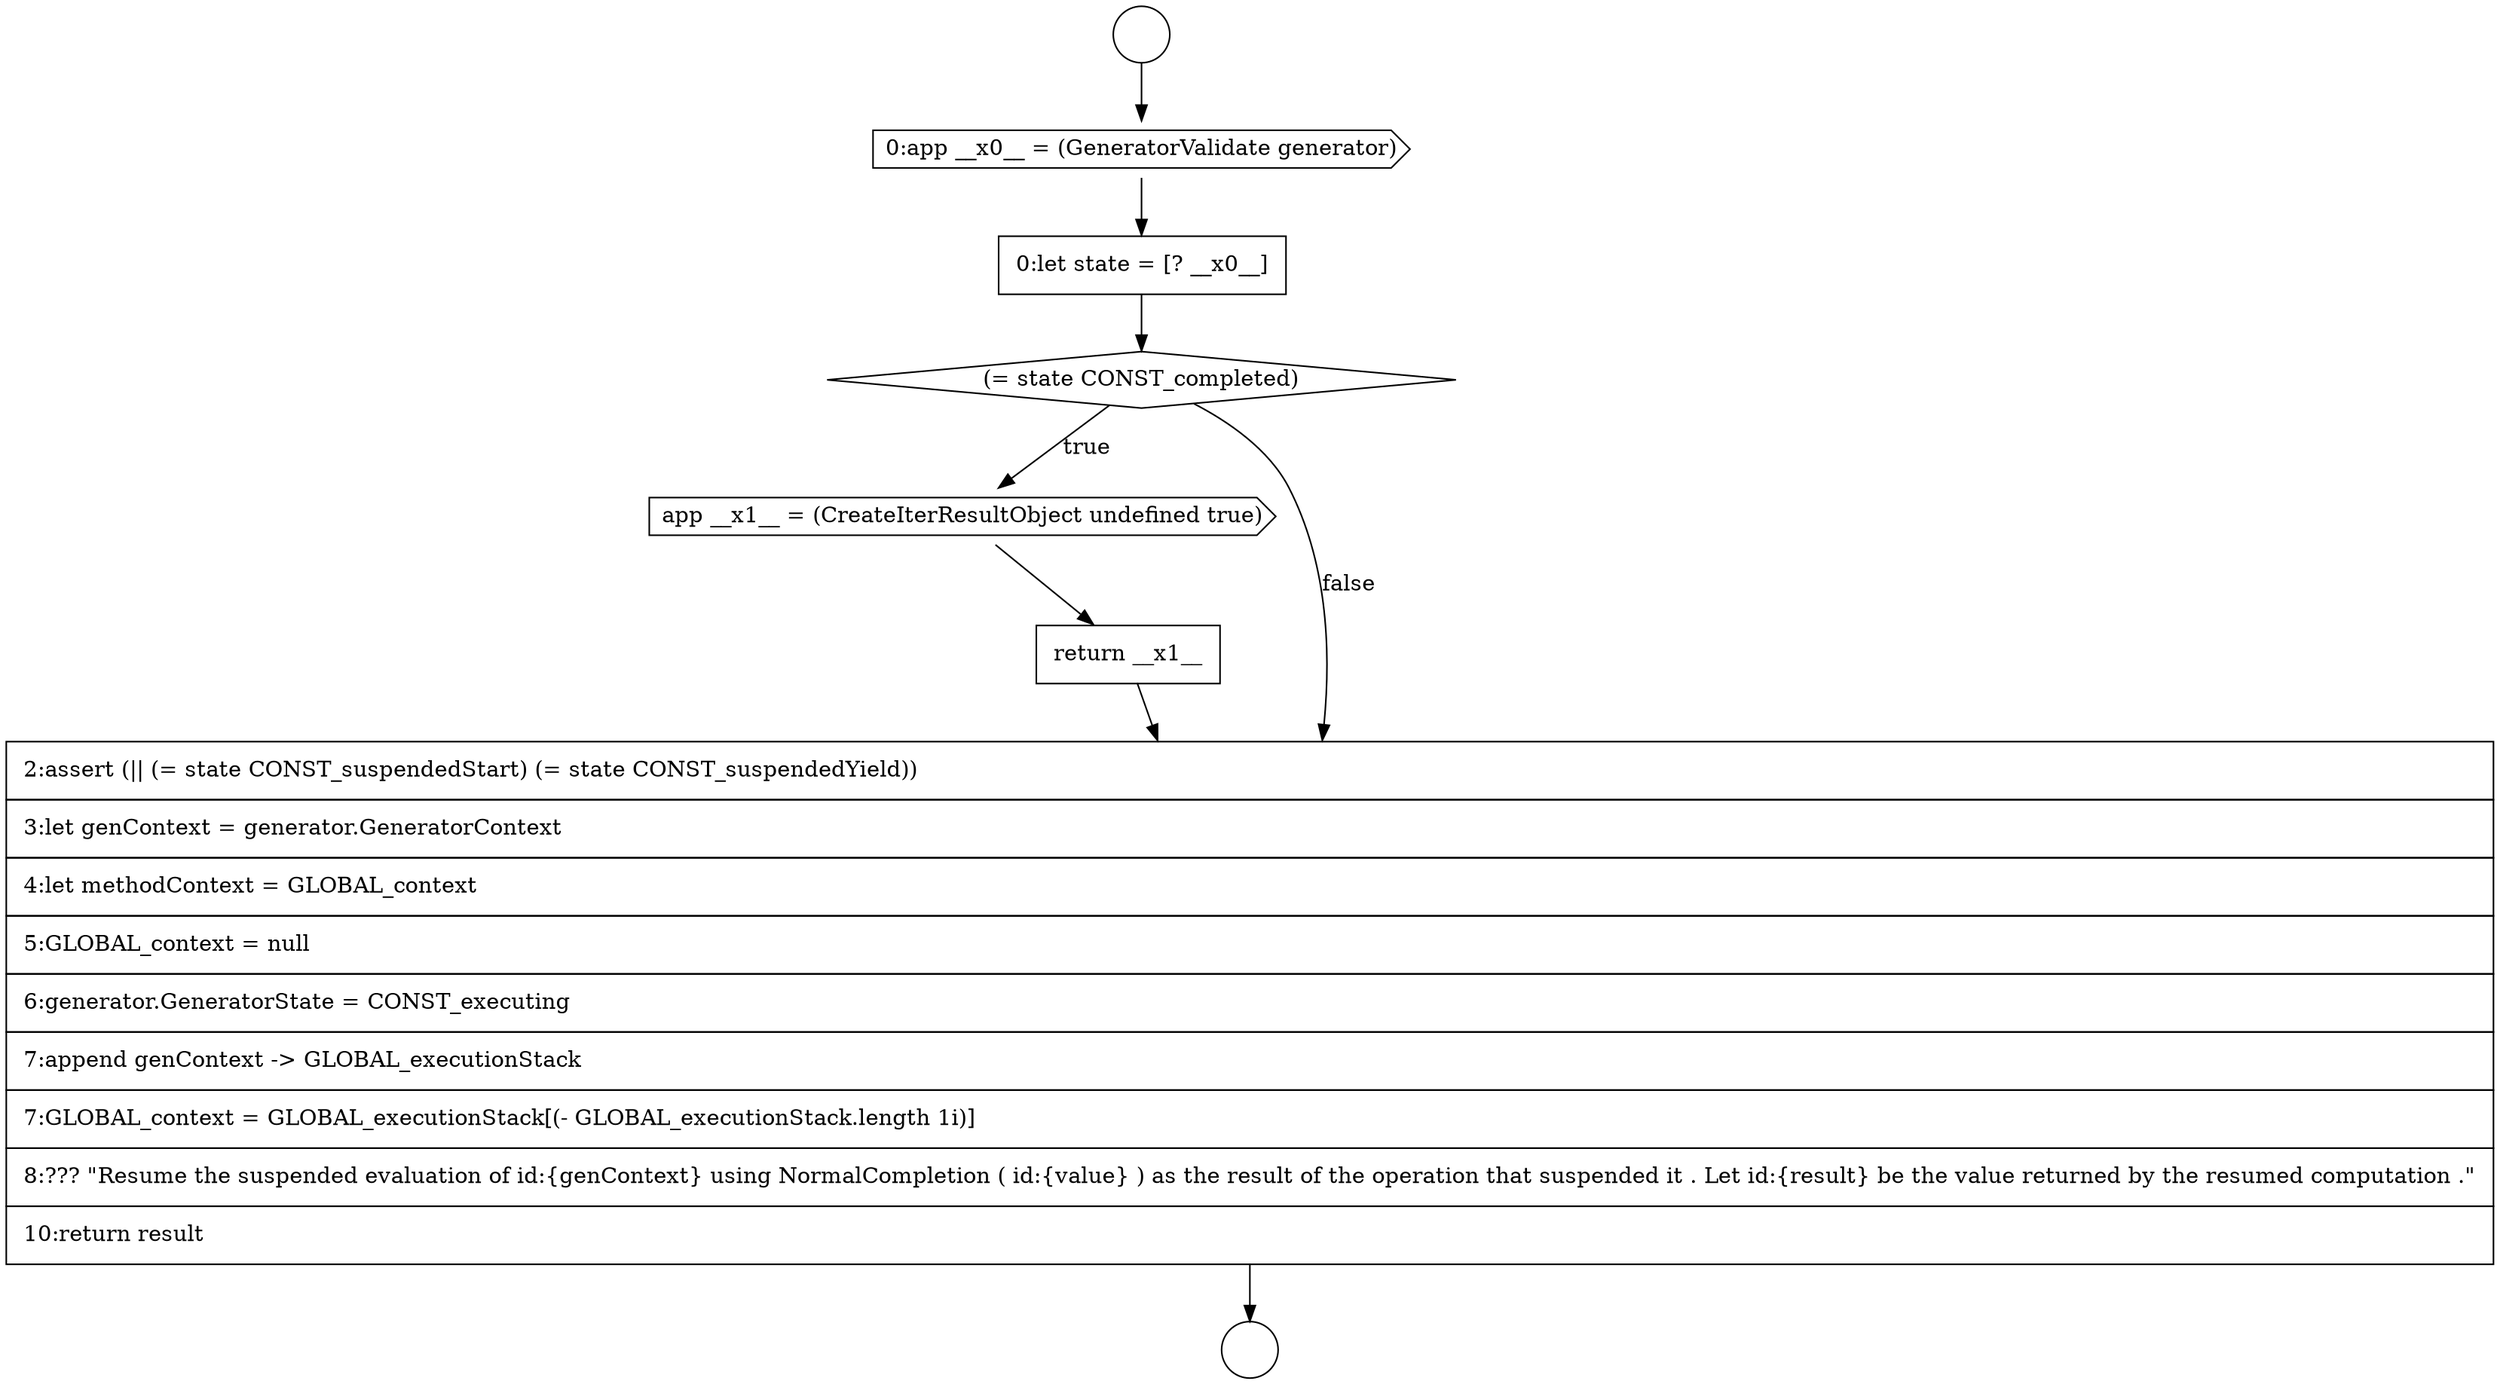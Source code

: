 digraph {
  node17894 [shape=circle label=" " color="black" fillcolor="white" style=filled]
  node17899 [shape=none, margin=0, label=<<font color="black">
    <table border="0" cellborder="1" cellspacing="0" cellpadding="10">
      <tr><td align="left">return __x1__</td></tr>
    </table>
  </font>> color="black" fillcolor="white" style=filled]
  node17898 [shape=cds, label=<<font color="black">app __x1__ = (CreateIterResultObject undefined true)</font>> color="black" fillcolor="white" style=filled]
  node17895 [shape=cds, label=<<font color="black">0:app __x0__ = (GeneratorValidate generator)</font>> color="black" fillcolor="white" style=filled]
  node17896 [shape=none, margin=0, label=<<font color="black">
    <table border="0" cellborder="1" cellspacing="0" cellpadding="10">
      <tr><td align="left">0:let state = [? __x0__]</td></tr>
    </table>
  </font>> color="black" fillcolor="white" style=filled]
  node17897 [shape=diamond, label=<<font color="black">(= state CONST_completed)</font>> color="black" fillcolor="white" style=filled]
  node17900 [shape=none, margin=0, label=<<font color="black">
    <table border="0" cellborder="1" cellspacing="0" cellpadding="10">
      <tr><td align="left">2:assert (|| (= state CONST_suspendedStart) (= state CONST_suspendedYield))</td></tr>
      <tr><td align="left">3:let genContext = generator.GeneratorContext</td></tr>
      <tr><td align="left">4:let methodContext = GLOBAL_context</td></tr>
      <tr><td align="left">5:GLOBAL_context = null</td></tr>
      <tr><td align="left">6:generator.GeneratorState = CONST_executing</td></tr>
      <tr><td align="left">7:append genContext -&gt; GLOBAL_executionStack</td></tr>
      <tr><td align="left">7:GLOBAL_context = GLOBAL_executionStack[(- GLOBAL_executionStack.length 1i)]</td></tr>
      <tr><td align="left">8:??? &quot;Resume the suspended evaluation of id:{genContext} using NormalCompletion ( id:{value} ) as the result of the operation that suspended it . Let id:{result} be the value returned by the resumed computation .&quot;</td></tr>
      <tr><td align="left">10:return result</td></tr>
    </table>
  </font>> color="black" fillcolor="white" style=filled]
  node17893 [shape=circle label=" " color="black" fillcolor="white" style=filled]
  node17895 -> node17896 [ color="black"]
  node17897 -> node17898 [label=<<font color="black">true</font>> color="black"]
  node17897 -> node17900 [label=<<font color="black">false</font>> color="black"]
  node17898 -> node17899 [ color="black"]
  node17900 -> node17894 [ color="black"]
  node17899 -> node17900 [ color="black"]
  node17896 -> node17897 [ color="black"]
  node17893 -> node17895 [ color="black"]
}
